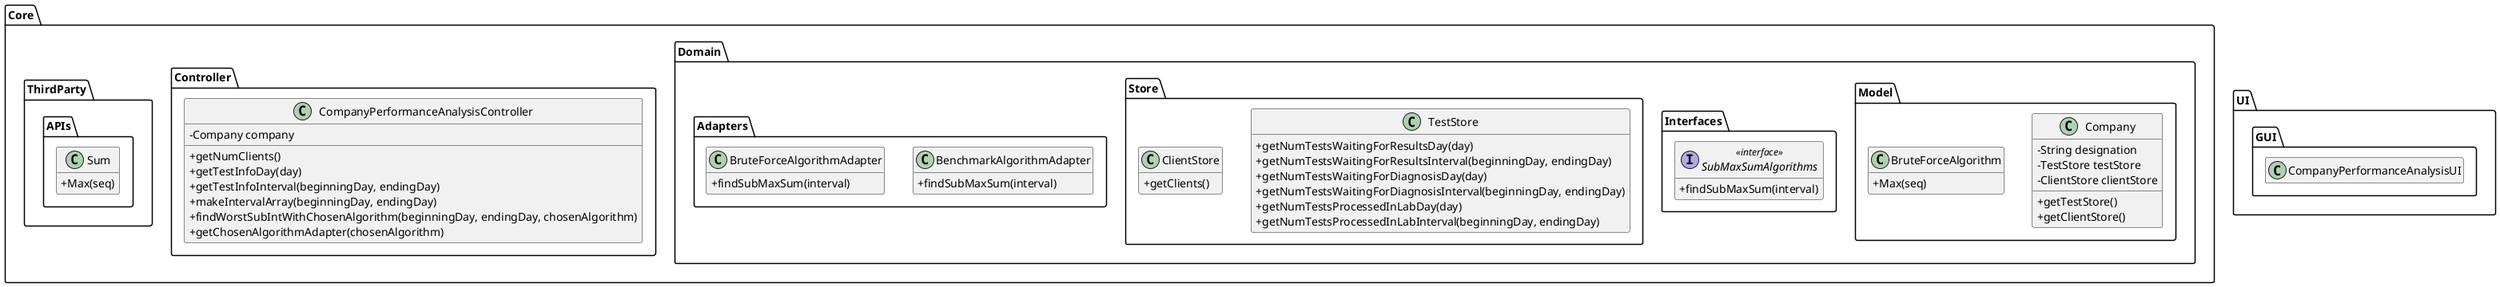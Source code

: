 @startuml
'skinparam linetype ortho
hide empty methods
hide empty attributes
'left to right direction
skinparam classAttributeIconSize 0

package Core {

package Domain {

package Model{

class Company {
    -String designation
    -TestStore testStore
    -ClientStore clientStore
    +getTestStore()
    +getClientStore()
}

class BruteForceAlgorithm{
    +Max(seq)
}

}

package Interfaces {

interface SubMaxSumAlgorithms <<interface>> {
    +findSubMaxSum(interval)
}

}

package Store {

class TestStore {
    +getNumTestsWaitingForResultsDay(day)
    +getNumTestsWaitingForResultsInterval(beginningDay, endingDay)
    +getNumTestsWaitingForDiagnosisDay(day)
    +getNumTestsWaitingForDiagnosisInterval(beginningDay, endingDay)
    +getNumTestsProcessedInLabDay(day)
    +getNumTestsProcessedInLabInterval(beginningDay, endingDay)
}

class ClientStore {
    +getClients()
}

}

package Adapters{

class BenchmarkAlgorithmAdapter{
    +findSubMaxSum(interval)
}

class BruteForceAlgorithmAdapter{
    +findSubMaxSum(interval)
}

}

}

package Controller {

class CompanyPerformanceAnalysisController{
    -Company company
    +getNumClients()
    +getTestInfoDay(day)
    +getTestInfoInterval(beginningDay, endingDay)
    +makeIntervalArray(beginningDay, endingDay)
    +findWorstSubIntWithChosenAlgorithm(beginningDay, endingDay, chosenAlgorithm)
    +getChosenAlgorithmAdapter(chosenAlgorithm)
}

}

package ThirdParty{

package APIs{

class Sum{
    +Max(seq)
}

}

}

}

package UI {

package GUI {

class CompanyPerformanceAnalysisUI{
}

}

}

@enduml